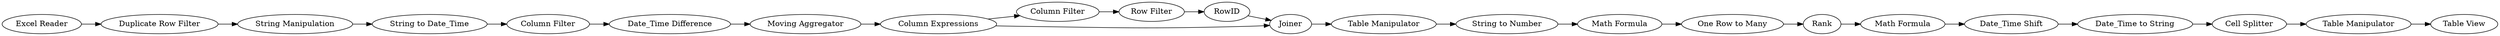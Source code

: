 digraph {
	1 [label="Excel Reader"]
	2 [label="Duplicate Row Filter"]
	21 [label="String Manipulation"]
	22 [label="String to Date_Time"]
	23 [label="Column Filter"]
	24 [label="Date_Time Difference"]
	25 [label="Moving Aggregator"]
	26 [label="Column Expressions"]
	27 [label="Column Filter"]
	28 [label="Row Filter"]
	29 [label=RowID]
	30 [label=Joiner]
	31 [label="Table Manipulator"]
	82 [label="One Row to Many"]
	83 [label="Math Formula"]
	84 [label=Rank]
	85 [label="Date_Time Shift"]
	88 [label="Math Formula"]
	89 [label="String to Number"]
	90 [label="Date_Time to String"]
	91 [label="Cell Splitter"]
	92 [label="Table Manipulator"]
	93 [label="Table View"]
	1 -> 2
	2 -> 21
	21 -> 22
	22 -> 23
	23 -> 24
	24 -> 25
	25 -> 26
	26 -> 27
	26 -> 30
	27 -> 28
	28 -> 29
	29 -> 30
	30 -> 31
	31 -> 89
	82 -> 84
	83 -> 82
	84 -> 88
	85 -> 90
	88 -> 85
	89 -> 83
	90 -> 91
	91 -> 92
	92 -> 93
	rankdir=LR
}
